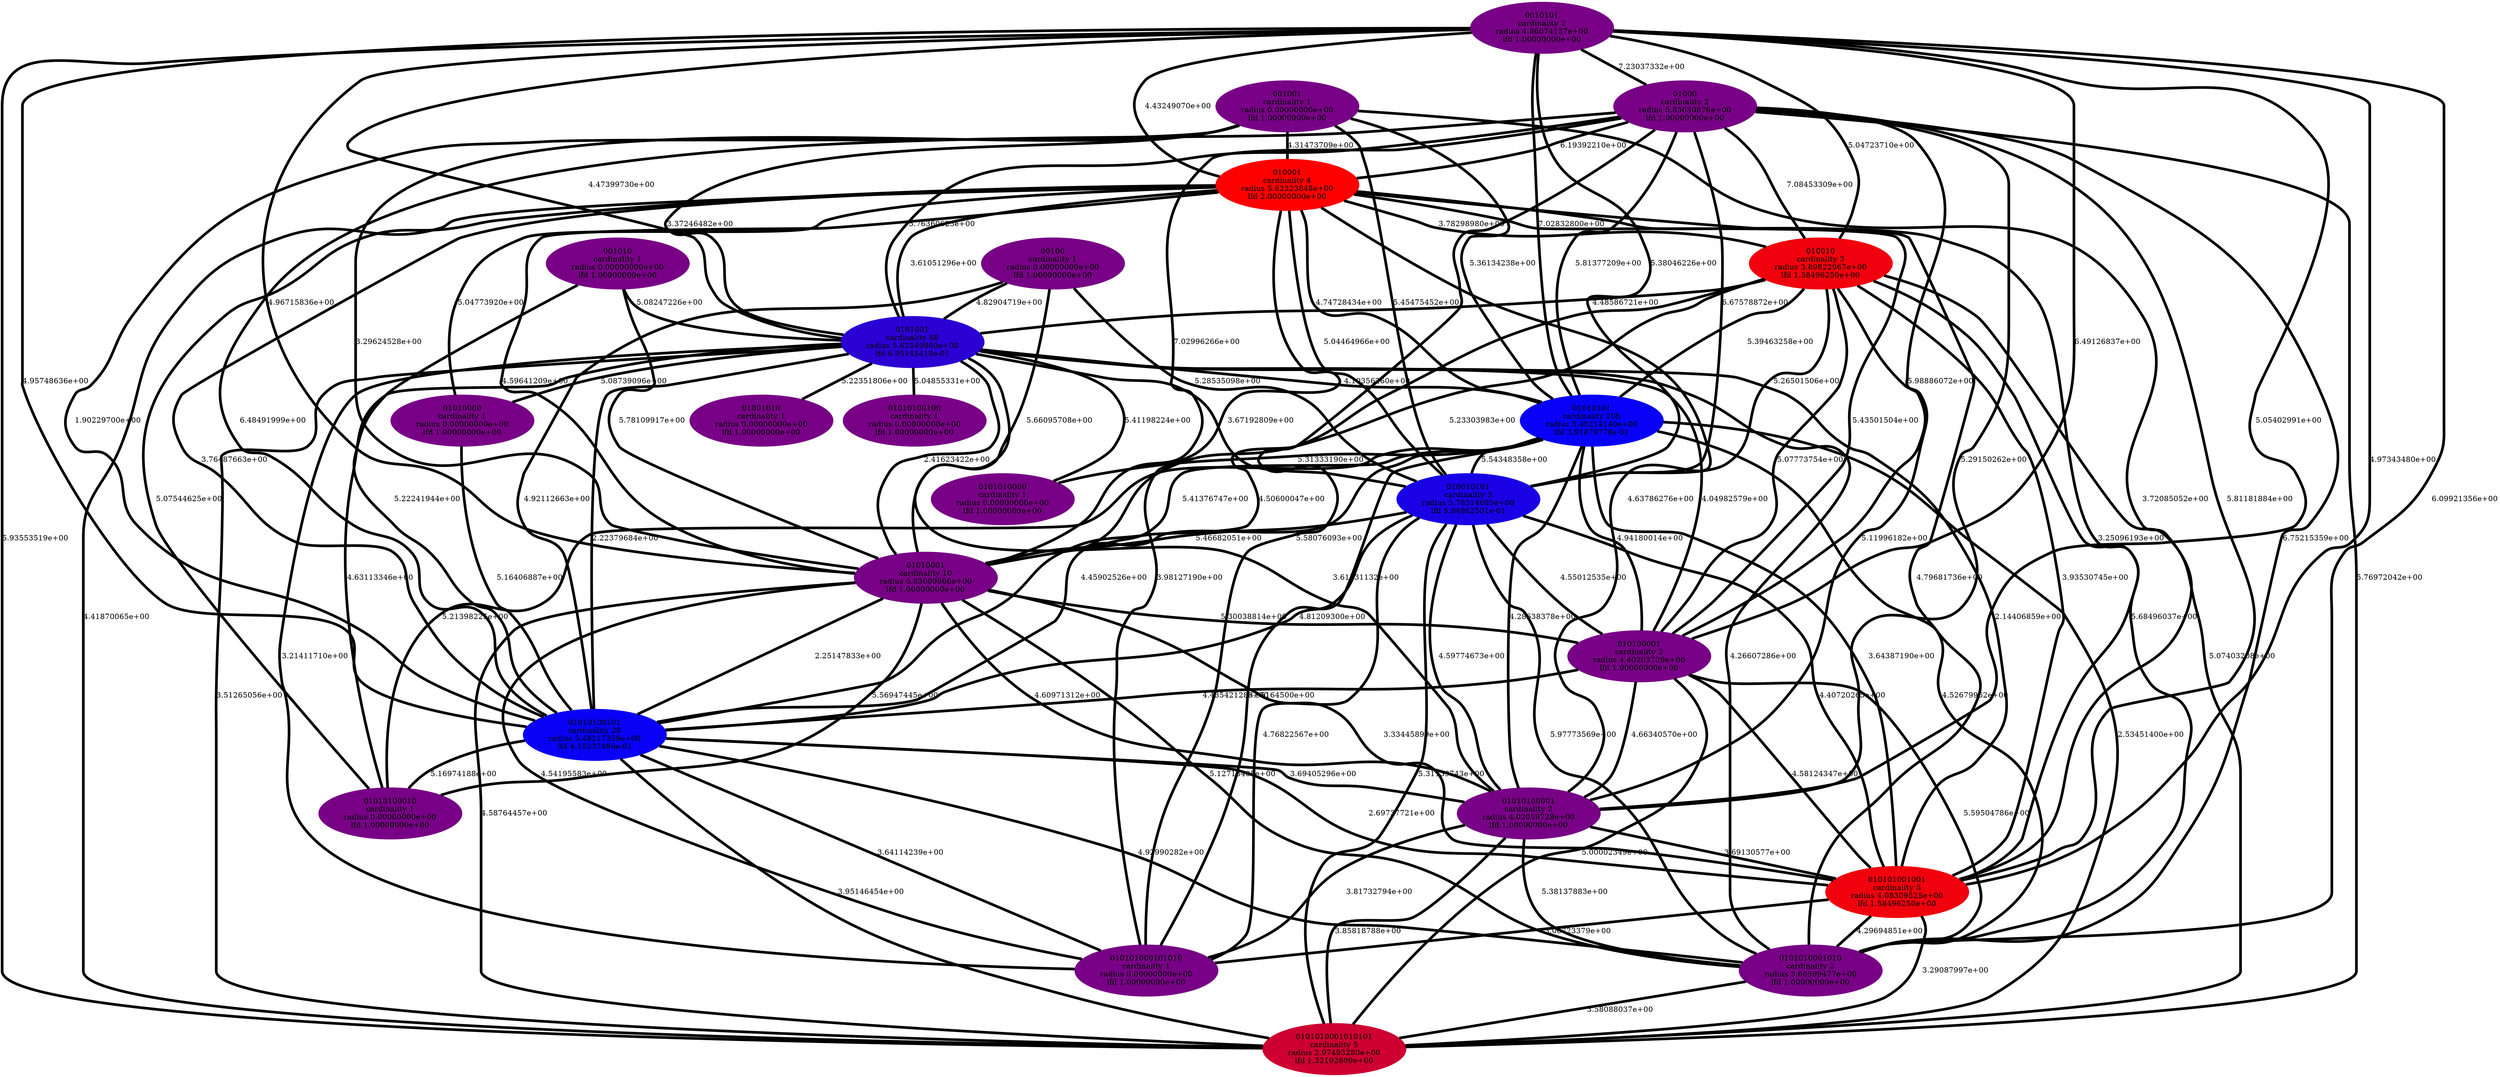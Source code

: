 graph graph_neighborhood_optimal_24 {
    edge[style=solid, penwidth="5", labeldistance="10"]
    0010101 [label="0010101\ncardinality 2\nradius 4.86074137e+00\nlfd 1.00000000e+00", color="#780086", style="filled"]
    01010001 [label="01010001\ncardinality 10\nradius 5.83009906e+00\nlfd 1.00000000e+00", color="#780086", style="filled"]
    001010 [label="001010\ncardinality 1\nradius 0.00000000e+00\nlfd 1.00000000e+00", color="#780086", style="filled"]
    010101001001 [label="010101001001\ncardinality 3\nradius 4.08309525e+00\nlfd 1.58496250e+00", color="#F1000D", style="filled"]
    010010101 [label="010010101\ncardinality 3\nradius 5.78314685e+00\nlfd 5.84962501e-01", color="#1900E5", style="filled"]
    010100001 [label="010100001\ncardinality 2\nradius 4.40203729e+00\nlfd 1.00000000e+00", color="#780086", style="filled"]
    01010100010 [label="01010100010\ncardinality 1\nradius 0.00000000e+00\nlfd 1.00000000e+00", color="#780086", style="filled"]
    01010000 [label="01010000\ncardinality 1\nradius 0.00000000e+00\nlfd 1.00000000e+00", color="#780086", style="filled"]
    0101010000 [label="0101010000\ncardinality 1\nradius 0.00000000e+00\nlfd 1.00000000e+00", color="#780086", style="filled"]
    0101010001010101 [label="0101010001010101\ncardinality 5\nradius 2.97493280e+00\nlfd 1.32192809e+00", color="#CD0031", style="filled"]
    00100 [label="00100\ncardinality 1\nradius 0.00000000e+00\nlfd 1.00000000e+00", color="#780086", style="filled"]
    001001 [label="001001\ncardinality 1\nradius 0.00000000e+00\nlfd 1.00000000e+00", color="#780086", style="filled"]
    01001010 [label="01001010\ncardinality 1\nradius 0.00000000e+00\nlfd 1.00000000e+00", color="#780086", style="filled"]
    010001 [label="010001\ncardinality 4\nradius 5.62323848e+00\nlfd 2.00000000e+00", color="#FE0000", style="filled"]
    01000 [label="01000\ncardinality 2\nradius 5.83630876e+00\nlfd 1.00000000e+00", color="#780086", style="filled"]
    0101001 [label="0101001\ncardinality 68\nradius 5.62549880e+00\nlfd 6.95145418e-01", color="#2B00D3", style="filled"]
    010101000101010 [label="010101000101010\ncardinality 1\nradius 0.00000000e+00\nlfd 1.00000000e+00", color="#780086", style="filled"]
    01010100100 [label="01010100100\ncardinality 1\nradius 0.00000000e+00\nlfd 1.00000000e+00", color="#780086", style="filled"]
    01010100001 [label="01010100001\ncardinality 2\nradius 4.02059728e+00\nlfd 1.00000000e+00", color="#780086", style="filled"]
    010010 [label="010010\ncardinality 3\nradius 3.89822967e+00\nlfd 1.58496250e+00", color="#F1000D", style="filled"]
    01010101 [label="01010101\ncardinality 206\nradius 5.45214140e+00\nlfd 3.91879778e-01", color="#0800F6", style="filled"]
    0101010001010 [label="0101010001010\ncardinality 2\nradius 3.60599477e+00\nlfd 1.00000000e+00", color="#780086", style="filled"]
    01010100101 [label="01010100101\ncardinality 28\nradius 5.48217359e+00\nlfd 4.15037499e-01", color="#0900F5", style="filled"]
    010100001 -- 010101001001 [label="4.58124347e+00"]
    0101001 -- 010010101 [label="3.67192809e+00"]
    01000 -- 010010 [label="7.08453309e+00"]
    0010101 -- 01010100101 [label="4.95748636e+00"]
    010001 -- 0101001 [label="3.61051296e+00"]
    01010101 -- 010101001001 [label="3.64387190e+00"]
    0101001 -- 01010100010 [label="4.63113346e+00"]
    01010101 -- 010101000101010 [label="3.95164500e+00"]
    01010001 -- 01010100001 [label="4.60971312e+00"]
    01010001 -- 0101010001010 [label="5.12713405e+00"]
    0010101 -- 010010101 [label="5.38046226e+00"]
    01010101 -- 01010100101 [label="4.45902526e+00"]
    01000 -- 0101010001010 [label="6.75215359e+00"]
    0101001 -- 01010100100 [label="5.04855331e+00"]
    01010101 -- 01010100001 [label="4.28638378e+00"]
    0101001 -- 010100001 [label="4.04982579e+00"]
    010010 -- 01010100101 [label="4.50600047e+00"]
    010100001 -- 01010100001 [label="4.66340570e+00"]
    01000 -- 01010100001 [label="5.29150262e+00"]
    01000 -- 01010101 [label="5.81377209e+00"]
    0101001 -- 01001010 [label="5.22351806e+00"]
    01010100001 -- 0101010001010 [label="5.38137883e+00"]
    010010101 -- 010101001001 [label="4.40720265e+00"]
    01010101 -- 01010001 [label="5.41376747e+00"]
    010101001001 -- 0101010001010 [label="4.29694851e+00"]
    0101001 -- 0101010001010 [label="4.26607286e+00"]
    001010 -- 01010100101 [label="5.22241944e+00"]
    010010 -- 0101010001010 [label="5.68496037e+00"]
    0010101 -- 01010101 [label="7.02832800e+00"]
    01000 -- 0101001 [label="5.76360623e+00"]
    010001 -- 010101001001 [label="3.25096193e+00"]
    010001 -- 010101000101010 [label="3.98127190e+00"]
    0101001 -- 0101010000 [label="5.41198224e+00"]
    010010 -- 01010101 [label="5.39463258e+00"]
    01010001 -- 01010100101 [label="2.25147833e+00"]
    01010101 -- 010010101 [label="5.54348358e+00"]
    0101001 -- 0101010001010101 [label="3.51265056e+00"]
    0101001 -- 010101001001 [label="2.14406859e+00"]
    01010100001 -- 0101010001010101 [label="3.85818788e+00"]
    01000 -- 01010100101 [label="6.48491999e+00"]
    001001 -- 0101001 [label="3.37246482e+00"]
    01010101 -- 0101010000 [label="5.31333190e+00"]
    010010 -- 01010100001 [label="5.11996182e+00"]
    001001 -- 01010001 [label="3.29624528e+00"]
    0010101 -- 010010 [label="5.04723710e+00"]
    01000 -- 010010101 [label="6.67578872e+00"]
    01000 -- 010101000101010 [label="5.58076093e+00"]
    010010101 -- 010100001 [label="4.55012535e+00"]
    010001 -- 010100001 [label="5.43501504e+00"]
    010010101 -- 01010001 [label="5.46682051e+00"]
    010010 -- 0101010001010101 [label="5.07403208e+00"]
    010001 -- 01010100101 [label="3.76487663e+00"]
    0010101 -- 01010100001 [label="5.05402991e+00"]
    010010101 -- 010101000101010 [label="4.76822567e+00"]
    01010001 -- 0101010001010101 [label="4.58764457e+00"]
    01000 -- 010100001 [label="5.98886072e+00"]
    0010101 -- 010100001 [label="6.49126837e+00"]
    010001 -- 01010101 [label="4.74728434e+00"]
    01010001 -- 010100001 [label="5.30038814e+00"]
    001010 -- 01010001 [label="5.78109917e+00"]
    010001 -- 01010100001 [label="4.63786276e+00"]
    01010100001 -- 010101001001 [label="3.69130577e+00"]
    01010100101 -- 010101001001 [label="2.69737721e+00"]
    010100001 -- 0101010001010 [label="5.59504786e+00"]
    001001 -- 010010101 [label="5.45475452e+00"]
    010001 -- 010010 [label="3.78298980e+00"]
    010010 -- 01010001 [label="5.23303983e+00"]
    00100 -- 01010001 [label="5.66095708e+00"]
    01010101 -- 0101010001010101 [label="2.53451400e+00"]
    010101001001 -- 010101000101010 [label="3.06723379e+00"]
    0101001 -- 01010001 [label="2.41623422e+00"]
    010010101 -- 0101010001010101 [label="5.31139743e+00"]
    00100 -- 0101001 [label="4.82904719e+00"]
    01000 -- 010101001001 [label="5.81181884e+00"]
    01010101 -- 01010100010 [label="5.21398225e+00"]
    010001 -- 01010100010 [label="5.07544625e+00"]
    01010000 -- 01010100101 [label="5.16406887e+00"]
    00100 -- 01010100101 [label="4.92112663e+00"]
    0101010001010 -- 0101010001010101 [label="3.58088037e+00"]
    010010101 -- 01010100001 [label="4.59774673e+00"]
    010010 -- 010010101 [label="5.26501506e+00"]
    01010101 -- 010100001 [label="4.94180014e+00"]
    0101001 -- 010101000101010 [label="3.21411710e+00"]
    010010101 -- 01010100101 [label="4.81209300e+00"]
    01010100101 -- 010101000101010 [label="3.64114239e+00"]
    0101001 -- 01010101 [label="4.10356260e+00"]
    00100 -- 010010101 [label="5.28535098e+00"]
    0010101 -- 01000 [label="7.23037332e+00"]
    0010101 -- 01010001 [label="4.96715836e+00"]
    010001 -- 01010001 [label="4.59641209e+00"]
    01010001 -- 01010100010 [label="5.56947445e+00"]
    010100001 -- 0101010001010101 [label="5.00002349e+00"]
    010001 -- 0101010001010101 [label="4.41870065e+00"]
    01000 -- 010001 [label="6.19392210e+00"]
    001001 -- 01010100101 [label="1.90229700e+00"]
    010100001 -- 01010100101 [label="4.43542128e+00"]
    01010100101 -- 0101010001010101 [label="3.95146454e+00"]
    010001 -- 010010101 [label="5.04464966e+00"]
    0010101 -- 0101010001010 [label="6.09921356e+00"]
    0101001 -- 01010100101 [label="2.22379684e+00"]
    010010 -- 010100001 [label="5.07773754e+00"]
    010010101 -- 0101010001010 [label="5.97773569e+00"]
    010010 -- 010101001001 [label="3.93530745e+00"]
    0101001 -- 01010000 [label="5.08739096e+00"]
    01010101 -- 0101010001010 [label="4.52679962e+00"]
    01010100101 -- 0101010001010 [label="4.92990282e+00"]
    01010100101 -- 01010100010 [label="5.16974188e+00"]
    001001 -- 01010101 [label="5.36134238e+00"]
    0101001 -- 01010100001 [label="3.61831132e+00"]
    010001 -- 01010000 [label="5.04773920e+00"]
    01000 -- 0101010001010101 [label="5.76972042e+00"]
    01000 -- 01010001 [label="7.02996266e+00"]
    0010101 -- 0101010001010101 [label="5.93553519e+00"]
    010101001001 -- 0101010001010101 [label="3.29087997e+00"]
    01010100101 -- 01010100001 [label="3.69405296e+00"]
    01010001 -- 010101000101010 [label="4.54195583e+00"]
    010001 -- 0101010001010 [label="4.79681736e+00"]
    001001 -- 010001 [label="4.31473709e+00"]
    0010101 -- 010001 [label="4.43249070e+00"]
    01010100001 -- 010101000101010 [label="3.81732794e+00"]
    0010101 -- 0101001 [label="4.47399730e+00"]
    0010101 -- 010101001001 [label="4.97343480e+00"]
    01010001 -- 010101001001 [label="3.33445899e+00"]
    001010 -- 0101001 [label="5.08247226e+00"]
    001001 -- 010101001001 [label="3.72085052e+00"]
    010010 -- 0101001 [label="4.48586721e+00"]
}
